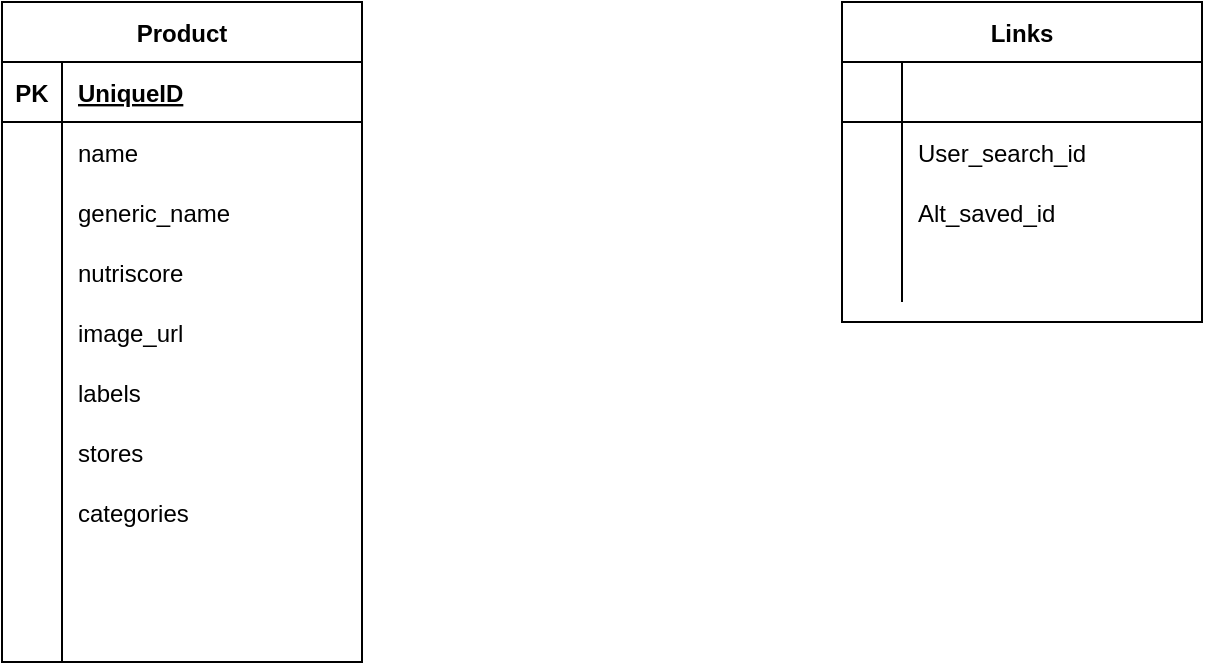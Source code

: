 <mxfile version="13.11.0" type="github">
  <diagram id="1Tpu2oxvemTthpUWuYd5" name="Page-1">
    <mxGraphModel dx="1395" dy="766" grid="1" gridSize="10" guides="1" tooltips="1" connect="1" arrows="1" fold="1" page="1" pageScale="1" pageWidth="827" pageHeight="1169" math="0" shadow="0">
      <root>
        <mxCell id="0" />
        <mxCell id="1" parent="0" />
        <mxCell id="zcKzfeUPmAMBA1N0ssA8-3" value="Product" style="shape=table;startSize=30;container=1;collapsible=1;childLayout=tableLayout;fixedRows=1;rowLines=0;fontStyle=1;align=center;resizeLast=1;" vertex="1" parent="1">
          <mxGeometry x="80" y="100" width="180" height="330" as="geometry" />
        </mxCell>
        <mxCell id="zcKzfeUPmAMBA1N0ssA8-4" value="" style="shape=partialRectangle;collapsible=0;dropTarget=0;pointerEvents=0;fillColor=none;top=0;left=0;bottom=1;right=0;points=[[0,0.5],[1,0.5]];portConstraint=eastwest;" vertex="1" parent="zcKzfeUPmAMBA1N0ssA8-3">
          <mxGeometry y="30" width="180" height="30" as="geometry" />
        </mxCell>
        <mxCell id="zcKzfeUPmAMBA1N0ssA8-5" value="PK" style="shape=partialRectangle;connectable=0;fillColor=none;top=0;left=0;bottom=0;right=0;fontStyle=1;overflow=hidden;" vertex="1" parent="zcKzfeUPmAMBA1N0ssA8-4">
          <mxGeometry width="30" height="30" as="geometry" />
        </mxCell>
        <mxCell id="zcKzfeUPmAMBA1N0ssA8-6" value="UniqueID" style="shape=partialRectangle;connectable=0;fillColor=none;top=0;left=0;bottom=0;right=0;align=left;spacingLeft=6;fontStyle=5;overflow=hidden;" vertex="1" parent="zcKzfeUPmAMBA1N0ssA8-4">
          <mxGeometry x="30" width="150" height="30" as="geometry" />
        </mxCell>
        <mxCell id="zcKzfeUPmAMBA1N0ssA8-7" value="" style="shape=partialRectangle;collapsible=0;dropTarget=0;pointerEvents=0;fillColor=none;top=0;left=0;bottom=0;right=0;points=[[0,0.5],[1,0.5]];portConstraint=eastwest;" vertex="1" parent="zcKzfeUPmAMBA1N0ssA8-3">
          <mxGeometry y="60" width="180" height="30" as="geometry" />
        </mxCell>
        <mxCell id="zcKzfeUPmAMBA1N0ssA8-8" value="" style="shape=partialRectangle;connectable=0;fillColor=none;top=0;left=0;bottom=0;right=0;editable=1;overflow=hidden;" vertex="1" parent="zcKzfeUPmAMBA1N0ssA8-7">
          <mxGeometry width="30" height="30" as="geometry" />
        </mxCell>
        <mxCell id="zcKzfeUPmAMBA1N0ssA8-9" value="name" style="shape=partialRectangle;connectable=0;fillColor=none;top=0;left=0;bottom=0;right=0;align=left;spacingLeft=6;overflow=hidden;" vertex="1" parent="zcKzfeUPmAMBA1N0ssA8-7">
          <mxGeometry x="30" width="150" height="30" as="geometry" />
        </mxCell>
        <mxCell id="zcKzfeUPmAMBA1N0ssA8-10" value="" style="shape=partialRectangle;collapsible=0;dropTarget=0;pointerEvents=0;fillColor=none;top=0;left=0;bottom=0;right=0;points=[[0,0.5],[1,0.5]];portConstraint=eastwest;" vertex="1" parent="zcKzfeUPmAMBA1N0ssA8-3">
          <mxGeometry y="90" width="180" height="30" as="geometry" />
        </mxCell>
        <mxCell id="zcKzfeUPmAMBA1N0ssA8-11" value="" style="shape=partialRectangle;connectable=0;fillColor=none;top=0;left=0;bottom=0;right=0;editable=1;overflow=hidden;" vertex="1" parent="zcKzfeUPmAMBA1N0ssA8-10">
          <mxGeometry width="30" height="30" as="geometry" />
        </mxCell>
        <mxCell id="zcKzfeUPmAMBA1N0ssA8-12" value="generic_name" style="shape=partialRectangle;connectable=0;fillColor=none;top=0;left=0;bottom=0;right=0;align=left;spacingLeft=6;overflow=hidden;" vertex="1" parent="zcKzfeUPmAMBA1N0ssA8-10">
          <mxGeometry x="30" width="150" height="30" as="geometry" />
        </mxCell>
        <mxCell id="zcKzfeUPmAMBA1N0ssA8-13" value="" style="shape=partialRectangle;collapsible=0;dropTarget=0;pointerEvents=0;fillColor=none;top=0;left=0;bottom=0;right=0;points=[[0,0.5],[1,0.5]];portConstraint=eastwest;" vertex="1" parent="zcKzfeUPmAMBA1N0ssA8-3">
          <mxGeometry y="120" width="180" height="30" as="geometry" />
        </mxCell>
        <mxCell id="zcKzfeUPmAMBA1N0ssA8-14" value="" style="shape=partialRectangle;connectable=0;fillColor=none;top=0;left=0;bottom=0;right=0;editable=1;overflow=hidden;" vertex="1" parent="zcKzfeUPmAMBA1N0ssA8-13">
          <mxGeometry width="30" height="30" as="geometry" />
        </mxCell>
        <mxCell id="zcKzfeUPmAMBA1N0ssA8-15" value="nutriscore" style="shape=partialRectangle;connectable=0;fillColor=none;top=0;left=0;bottom=0;right=0;align=left;spacingLeft=6;overflow=hidden;" vertex="1" parent="zcKzfeUPmAMBA1N0ssA8-13">
          <mxGeometry x="30" width="150" height="30" as="geometry" />
        </mxCell>
        <mxCell id="zcKzfeUPmAMBA1N0ssA8-16" value="" style="shape=partialRectangle;collapsible=0;dropTarget=0;pointerEvents=0;fillColor=none;top=0;left=0;bottom=0;right=0;points=[[0,0.5],[1,0.5]];portConstraint=eastwest;" vertex="1" parent="zcKzfeUPmAMBA1N0ssA8-3">
          <mxGeometry y="150" width="180" height="30" as="geometry" />
        </mxCell>
        <mxCell id="zcKzfeUPmAMBA1N0ssA8-17" value="" style="shape=partialRectangle;connectable=0;fillColor=none;top=0;left=0;bottom=0;right=0;editable=1;overflow=hidden;" vertex="1" parent="zcKzfeUPmAMBA1N0ssA8-16">
          <mxGeometry width="30" height="30" as="geometry" />
        </mxCell>
        <mxCell id="zcKzfeUPmAMBA1N0ssA8-18" value="image_url" style="shape=partialRectangle;connectable=0;fillColor=none;top=0;left=0;bottom=0;right=0;align=left;spacingLeft=6;overflow=hidden;" vertex="1" parent="zcKzfeUPmAMBA1N0ssA8-16">
          <mxGeometry x="30" width="150" height="30" as="geometry" />
        </mxCell>
        <mxCell id="zcKzfeUPmAMBA1N0ssA8-19" value="" style="shape=partialRectangle;collapsible=0;dropTarget=0;pointerEvents=0;fillColor=none;top=0;left=0;bottom=0;right=0;points=[[0,0.5],[1,0.5]];portConstraint=eastwest;" vertex="1" parent="zcKzfeUPmAMBA1N0ssA8-3">
          <mxGeometry y="180" width="180" height="30" as="geometry" />
        </mxCell>
        <mxCell id="zcKzfeUPmAMBA1N0ssA8-20" value="" style="shape=partialRectangle;connectable=0;fillColor=none;top=0;left=0;bottom=0;right=0;editable=1;overflow=hidden;" vertex="1" parent="zcKzfeUPmAMBA1N0ssA8-19">
          <mxGeometry width="30" height="30" as="geometry" />
        </mxCell>
        <mxCell id="zcKzfeUPmAMBA1N0ssA8-21" value="labels" style="shape=partialRectangle;connectable=0;fillColor=none;top=0;left=0;bottom=0;right=0;align=left;spacingLeft=6;overflow=hidden;" vertex="1" parent="zcKzfeUPmAMBA1N0ssA8-19">
          <mxGeometry x="30" width="150" height="30" as="geometry" />
        </mxCell>
        <mxCell id="zcKzfeUPmAMBA1N0ssA8-22" value="" style="shape=partialRectangle;collapsible=0;dropTarget=0;pointerEvents=0;fillColor=none;top=0;left=0;bottom=0;right=0;points=[[0,0.5],[1,0.5]];portConstraint=eastwest;" vertex="1" parent="zcKzfeUPmAMBA1N0ssA8-3">
          <mxGeometry y="210" width="180" height="30" as="geometry" />
        </mxCell>
        <mxCell id="zcKzfeUPmAMBA1N0ssA8-23" value="" style="shape=partialRectangle;connectable=0;fillColor=none;top=0;left=0;bottom=0;right=0;editable=1;overflow=hidden;" vertex="1" parent="zcKzfeUPmAMBA1N0ssA8-22">
          <mxGeometry width="30" height="30" as="geometry" />
        </mxCell>
        <mxCell id="zcKzfeUPmAMBA1N0ssA8-24" value="stores" style="shape=partialRectangle;connectable=0;fillColor=none;top=0;left=0;bottom=0;right=0;align=left;spacingLeft=6;overflow=hidden;" vertex="1" parent="zcKzfeUPmAMBA1N0ssA8-22">
          <mxGeometry x="30" width="150" height="30" as="geometry" />
        </mxCell>
        <mxCell id="zcKzfeUPmAMBA1N0ssA8-25" value="" style="shape=partialRectangle;collapsible=0;dropTarget=0;pointerEvents=0;fillColor=none;top=0;left=0;bottom=0;right=0;points=[[0,0.5],[1,0.5]];portConstraint=eastwest;" vertex="1" parent="zcKzfeUPmAMBA1N0ssA8-3">
          <mxGeometry y="240" width="180" height="30" as="geometry" />
        </mxCell>
        <mxCell id="zcKzfeUPmAMBA1N0ssA8-26" value="" style="shape=partialRectangle;connectable=0;fillColor=none;top=0;left=0;bottom=0;right=0;editable=1;overflow=hidden;" vertex="1" parent="zcKzfeUPmAMBA1N0ssA8-25">
          <mxGeometry width="30" height="30" as="geometry" />
        </mxCell>
        <mxCell id="zcKzfeUPmAMBA1N0ssA8-27" value="categories" style="shape=partialRectangle;connectable=0;fillColor=none;top=0;left=0;bottom=0;right=0;align=left;spacingLeft=6;overflow=hidden;" vertex="1" parent="zcKzfeUPmAMBA1N0ssA8-25">
          <mxGeometry x="30" width="150" height="30" as="geometry" />
        </mxCell>
        <mxCell id="zcKzfeUPmAMBA1N0ssA8-28" value="" style="shape=partialRectangle;collapsible=0;dropTarget=0;pointerEvents=0;fillColor=none;top=0;left=0;bottom=0;right=0;points=[[0,0.5],[1,0.5]];portConstraint=eastwest;" vertex="1" parent="zcKzfeUPmAMBA1N0ssA8-3">
          <mxGeometry y="270" width="180" height="30" as="geometry" />
        </mxCell>
        <mxCell id="zcKzfeUPmAMBA1N0ssA8-29" value="" style="shape=partialRectangle;connectable=0;fillColor=none;top=0;left=0;bottom=0;right=0;editable=1;overflow=hidden;" vertex="1" parent="zcKzfeUPmAMBA1N0ssA8-28">
          <mxGeometry width="30" height="30" as="geometry" />
        </mxCell>
        <mxCell id="zcKzfeUPmAMBA1N0ssA8-30" value="" style="shape=partialRectangle;connectable=0;fillColor=none;top=0;left=0;bottom=0;right=0;align=left;spacingLeft=6;overflow=hidden;" vertex="1" parent="zcKzfeUPmAMBA1N0ssA8-28">
          <mxGeometry x="30" width="150" height="30" as="geometry" />
        </mxCell>
        <mxCell id="zcKzfeUPmAMBA1N0ssA8-31" value="" style="shape=partialRectangle;collapsible=0;dropTarget=0;pointerEvents=0;fillColor=none;top=0;left=0;bottom=0;right=0;points=[[0,0.5],[1,0.5]];portConstraint=eastwest;" vertex="1" parent="zcKzfeUPmAMBA1N0ssA8-3">
          <mxGeometry y="300" width="180" height="30" as="geometry" />
        </mxCell>
        <mxCell id="zcKzfeUPmAMBA1N0ssA8-32" value="" style="shape=partialRectangle;connectable=0;fillColor=none;top=0;left=0;bottom=0;right=0;editable=1;overflow=hidden;" vertex="1" parent="zcKzfeUPmAMBA1N0ssA8-31">
          <mxGeometry width="30" height="30" as="geometry" />
        </mxCell>
        <mxCell id="zcKzfeUPmAMBA1N0ssA8-33" value="" style="shape=partialRectangle;connectable=0;fillColor=none;top=0;left=0;bottom=0;right=0;align=left;spacingLeft=6;overflow=hidden;" vertex="1" parent="zcKzfeUPmAMBA1N0ssA8-31">
          <mxGeometry x="30" width="150" height="30" as="geometry" />
        </mxCell>
        <mxCell id="zcKzfeUPmAMBA1N0ssA8-43" value="Links" style="shape=table;startSize=30;container=1;collapsible=1;childLayout=tableLayout;fixedRows=1;rowLines=0;fontStyle=1;align=center;resizeLast=1;" vertex="1" parent="1">
          <mxGeometry x="500" y="100" width="180" height="160" as="geometry" />
        </mxCell>
        <mxCell id="zcKzfeUPmAMBA1N0ssA8-44" value="" style="shape=partialRectangle;collapsible=0;dropTarget=0;pointerEvents=0;fillColor=none;top=0;left=0;bottom=1;right=0;points=[[0,0.5],[1,0.5]];portConstraint=eastwest;" vertex="1" parent="zcKzfeUPmAMBA1N0ssA8-43">
          <mxGeometry y="30" width="180" height="30" as="geometry" />
        </mxCell>
        <mxCell id="zcKzfeUPmAMBA1N0ssA8-45" value="" style="shape=partialRectangle;connectable=0;fillColor=none;top=0;left=0;bottom=0;right=0;fontStyle=1;overflow=hidden;" vertex="1" parent="zcKzfeUPmAMBA1N0ssA8-44">
          <mxGeometry width="30" height="30" as="geometry" />
        </mxCell>
        <mxCell id="zcKzfeUPmAMBA1N0ssA8-46" value="" style="shape=partialRectangle;connectable=0;fillColor=none;top=0;left=0;bottom=0;right=0;align=left;spacingLeft=6;fontStyle=5;overflow=hidden;" vertex="1" parent="zcKzfeUPmAMBA1N0ssA8-44">
          <mxGeometry x="30" width="150" height="30" as="geometry" />
        </mxCell>
        <mxCell id="zcKzfeUPmAMBA1N0ssA8-47" value="" style="shape=partialRectangle;collapsible=0;dropTarget=0;pointerEvents=0;fillColor=none;top=0;left=0;bottom=0;right=0;points=[[0,0.5],[1,0.5]];portConstraint=eastwest;" vertex="1" parent="zcKzfeUPmAMBA1N0ssA8-43">
          <mxGeometry y="60" width="180" height="30" as="geometry" />
        </mxCell>
        <mxCell id="zcKzfeUPmAMBA1N0ssA8-48" value="" style="shape=partialRectangle;connectable=0;fillColor=none;top=0;left=0;bottom=0;right=0;editable=1;overflow=hidden;" vertex="1" parent="zcKzfeUPmAMBA1N0ssA8-47">
          <mxGeometry width="30" height="30" as="geometry" />
        </mxCell>
        <mxCell id="zcKzfeUPmAMBA1N0ssA8-49" value="User_search_id" style="shape=partialRectangle;connectable=0;fillColor=none;top=0;left=0;bottom=0;right=0;align=left;spacingLeft=6;overflow=hidden;" vertex="1" parent="zcKzfeUPmAMBA1N0ssA8-47">
          <mxGeometry x="30" width="150" height="30" as="geometry" />
        </mxCell>
        <mxCell id="zcKzfeUPmAMBA1N0ssA8-50" value="" style="shape=partialRectangle;collapsible=0;dropTarget=0;pointerEvents=0;fillColor=none;top=0;left=0;bottom=0;right=0;points=[[0,0.5],[1,0.5]];portConstraint=eastwest;" vertex="1" parent="zcKzfeUPmAMBA1N0ssA8-43">
          <mxGeometry y="90" width="180" height="30" as="geometry" />
        </mxCell>
        <mxCell id="zcKzfeUPmAMBA1N0ssA8-51" value="" style="shape=partialRectangle;connectable=0;fillColor=none;top=0;left=0;bottom=0;right=0;editable=1;overflow=hidden;" vertex="1" parent="zcKzfeUPmAMBA1N0ssA8-50">
          <mxGeometry width="30" height="30" as="geometry" />
        </mxCell>
        <mxCell id="zcKzfeUPmAMBA1N0ssA8-52" value="Alt_saved_id" style="shape=partialRectangle;connectable=0;fillColor=none;top=0;left=0;bottom=0;right=0;align=left;spacingLeft=6;overflow=hidden;" vertex="1" parent="zcKzfeUPmAMBA1N0ssA8-50">
          <mxGeometry x="30" width="150" height="30" as="geometry" />
        </mxCell>
        <mxCell id="zcKzfeUPmAMBA1N0ssA8-53" value="" style="shape=partialRectangle;collapsible=0;dropTarget=0;pointerEvents=0;fillColor=none;top=0;left=0;bottom=0;right=0;points=[[0,0.5],[1,0.5]];portConstraint=eastwest;" vertex="1" parent="zcKzfeUPmAMBA1N0ssA8-43">
          <mxGeometry y="120" width="180" height="30" as="geometry" />
        </mxCell>
        <mxCell id="zcKzfeUPmAMBA1N0ssA8-54" value="" style="shape=partialRectangle;connectable=0;fillColor=none;top=0;left=0;bottom=0;right=0;editable=1;overflow=hidden;" vertex="1" parent="zcKzfeUPmAMBA1N0ssA8-53">
          <mxGeometry width="30" height="30" as="geometry" />
        </mxCell>
        <mxCell id="zcKzfeUPmAMBA1N0ssA8-55" value="" style="shape=partialRectangle;connectable=0;fillColor=none;top=0;left=0;bottom=0;right=0;align=left;spacingLeft=6;overflow=hidden;" vertex="1" parent="zcKzfeUPmAMBA1N0ssA8-53">
          <mxGeometry x="30" width="150" height="30" as="geometry" />
        </mxCell>
      </root>
    </mxGraphModel>
  </diagram>
</mxfile>
